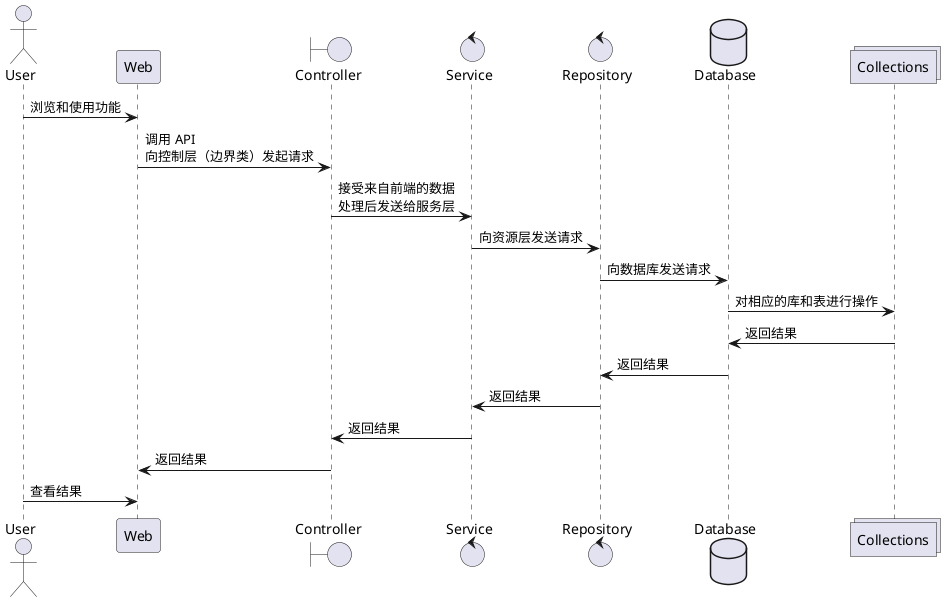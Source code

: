 @startuml

actor       User        as Foo1
participant Web         as Foo2
boundary    Controller  as Foo3
control     Service     as Foo4
control     Repository  as Foo5
database    Database    as Foo6
collections Collections as Foo7
'queue       Queue       as Foo8

Foo1 -> Foo2: 浏览和使用功能
Foo2 -> Foo3: 调用 API\n向控制层（边界类）发起请求
Foo3 -> Foo4: 接受来自前端的数据\n处理后发送给服务层
Foo4 -> Foo5: 向资源层发送请求
Foo5 -> Foo6: 向数据库发送请求
Foo6 -> Foo7: 对相应的库和表进行操作
Foo7 -> Foo6: 返回结果
Foo6 -> Foo5: 返回结果
Foo5 -> Foo4: 返回结果
Foo4 -> Foo3: 返回结果
Foo3 -> Foo2: 返回结果
Foo1 -> Foo2: 查看结果

@enduml